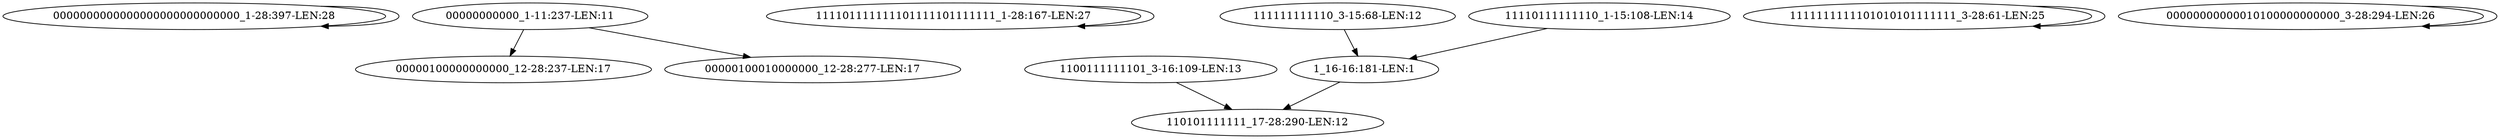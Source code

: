 digraph G {
    "0000000000000000000000000000_1-28:397-LEN:28" -> "0000000000000000000000000000_1-28:397-LEN:28";
    "00000000000_1-11:237-LEN:11" -> "00000100000000000_12-28:237-LEN:17";
    "00000000000_1-11:237-LEN:11" -> "00000100010000000_12-28:277-LEN:17";
    "111101111111101111101111111_1-28:167-LEN:27" -> "111101111111101111101111111_1-28:167-LEN:27";
    "1100111111101_3-16:109-LEN:13" -> "110101111111_17-28:290-LEN:12";
    "1111111111101010101111111_3-28:61-LEN:25" -> "1111111111101010101111111_3-28:61-LEN:25";
    "1_16-16:181-LEN:1" -> "110101111111_17-28:290-LEN:12";
    "111111111110_3-15:68-LEN:12" -> "1_16-16:181-LEN:1";
    "00000000000010100000000000_3-28:294-LEN:26" -> "00000000000010100000000000_3-28:294-LEN:26";
    "11110111111110_1-15:108-LEN:14" -> "1_16-16:181-LEN:1";
}

